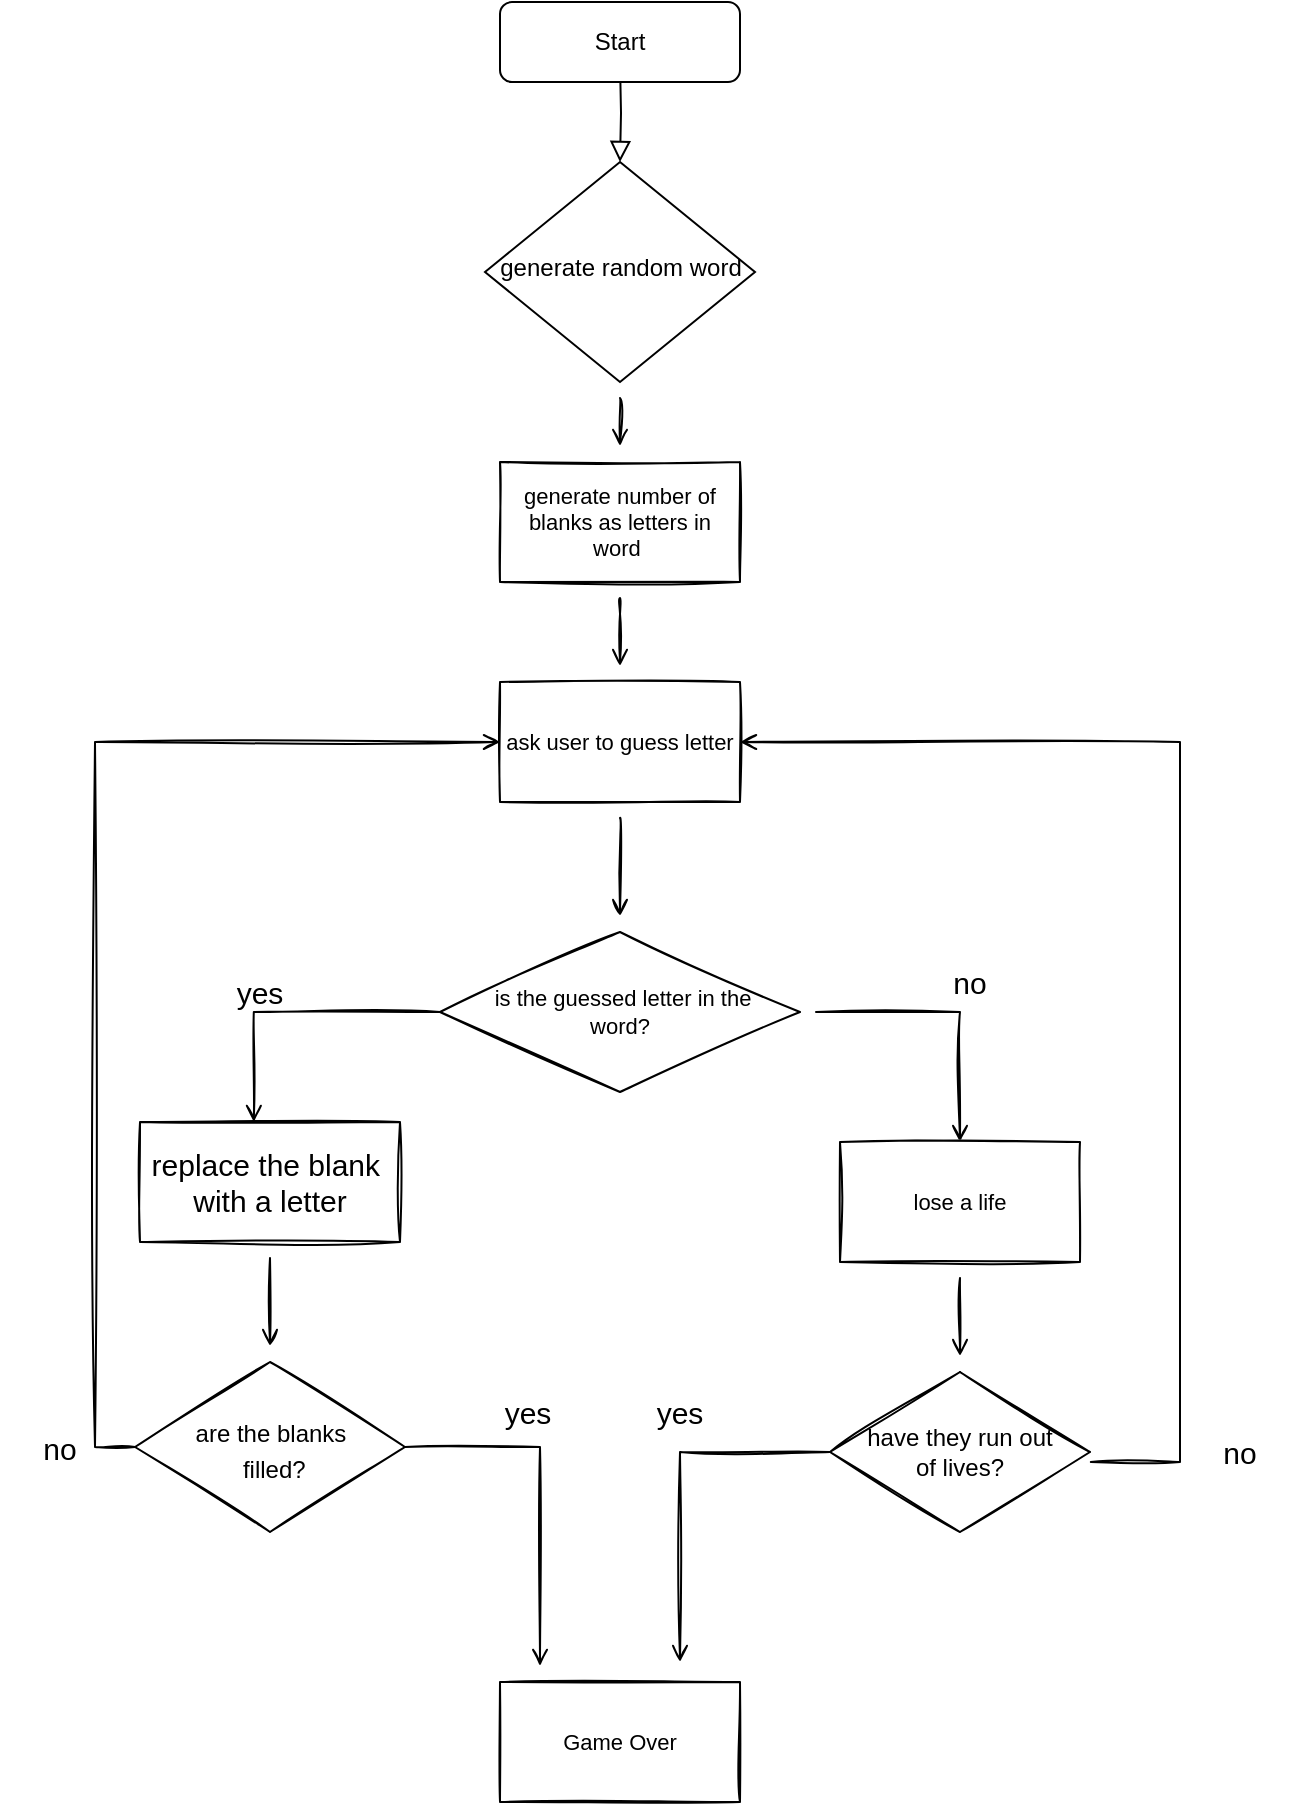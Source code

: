 <mxfile version="15.5.8" type="github">
  <diagram id="C5RBs43oDa-KdzZeNtuy" name="Page-1">
    <mxGraphModel dx="1406" dy="753" grid="1" gridSize="10" guides="1" tooltips="1" connect="1" arrows="1" fold="1" page="1" pageScale="1" pageWidth="827" pageHeight="1169" math="0" shadow="0">
      <root>
        <mxCell id="WIyWlLk6GJQsqaUBKTNV-0" />
        <mxCell id="WIyWlLk6GJQsqaUBKTNV-1" parent="WIyWlLk6GJQsqaUBKTNV-0" />
        <mxCell id="WIyWlLk6GJQsqaUBKTNV-2" value="" style="rounded=0;html=1;jettySize=auto;orthogonalLoop=1;fontSize=11;endArrow=block;endFill=0;endSize=8;strokeWidth=1;shadow=0;labelBackgroundColor=none;edgeStyle=orthogonalEdgeStyle;" parent="WIyWlLk6GJQsqaUBKTNV-1" target="WIyWlLk6GJQsqaUBKTNV-6" edge="1">
          <mxGeometry relative="1" as="geometry">
            <mxPoint x="460" y="180" as="sourcePoint" />
          </mxGeometry>
        </mxCell>
        <mxCell id="WIyWlLk6GJQsqaUBKTNV-3" value="Start" style="rounded=1;whiteSpace=wrap;html=1;fontSize=12;glass=0;strokeWidth=1;shadow=0;" parent="WIyWlLk6GJQsqaUBKTNV-1" vertex="1">
          <mxGeometry x="400" y="150" width="120" height="40" as="geometry" />
        </mxCell>
        <mxCell id="46On8KPSel6z3S9tQQvX-17" value="" style="edgeStyle=none;curved=1;rounded=0;sketch=1;hachureGap=4;orthogonalLoop=1;jettySize=auto;html=1;fontFamily=Helvetica;fontSize=11;endArrow=open;sourcePerimeterSpacing=8;targetPerimeterSpacing=8;" edge="1" parent="WIyWlLk6GJQsqaUBKTNV-1" source="WIyWlLk6GJQsqaUBKTNV-6" target="46On8KPSel6z3S9tQQvX-16">
          <mxGeometry relative="1" as="geometry" />
        </mxCell>
        <mxCell id="WIyWlLk6GJQsqaUBKTNV-6" value="generate random word" style="rhombus;whiteSpace=wrap;html=1;shadow=0;fontFamily=Helvetica;fontSize=12;align=center;strokeWidth=1;spacing=6;spacingTop=-4;" parent="WIyWlLk6GJQsqaUBKTNV-1" vertex="1">
          <mxGeometry x="392.5" y="230" width="135" height="110" as="geometry" />
        </mxCell>
        <mxCell id="46On8KPSel6z3S9tQQvX-19" value="" style="edgeStyle=none;curved=1;rounded=0;sketch=1;hachureGap=4;orthogonalLoop=1;jettySize=auto;html=1;fontFamily=Helvetica;fontSize=11;endArrow=open;sourcePerimeterSpacing=8;targetPerimeterSpacing=8;" edge="1" parent="WIyWlLk6GJQsqaUBKTNV-1" source="46On8KPSel6z3S9tQQvX-16" target="46On8KPSel6z3S9tQQvX-18">
          <mxGeometry relative="1" as="geometry" />
        </mxCell>
        <mxCell id="46On8KPSel6z3S9tQQvX-16" value="generate number of blanks as letters in word&amp;nbsp;" style="whiteSpace=wrap;html=1;sketch=1;hachureGap=4;pointerEvents=0;fontFamily=Helvetica;fontSize=11;" vertex="1" parent="WIyWlLk6GJQsqaUBKTNV-1">
          <mxGeometry x="400" y="380" width="120" height="60" as="geometry" />
        </mxCell>
        <mxCell id="46On8KPSel6z3S9tQQvX-23" value="" style="edgeStyle=none;curved=1;rounded=0;sketch=1;hachureGap=4;orthogonalLoop=1;jettySize=auto;html=1;fontFamily=Helvetica;fontSize=11;endArrow=open;sourcePerimeterSpacing=8;targetPerimeterSpacing=8;" edge="1" parent="WIyWlLk6GJQsqaUBKTNV-1" source="46On8KPSel6z3S9tQQvX-18" target="46On8KPSel6z3S9tQQvX-22">
          <mxGeometry relative="1" as="geometry" />
        </mxCell>
        <mxCell id="46On8KPSel6z3S9tQQvX-18" value="ask user to guess letter" style="whiteSpace=wrap;html=1;sketch=1;hachureGap=4;pointerEvents=0;fontFamily=Helvetica;fontSize=11;" vertex="1" parent="WIyWlLk6GJQsqaUBKTNV-1">
          <mxGeometry x="400" y="490" width="120" height="60" as="geometry" />
        </mxCell>
        <mxCell id="46On8KPSel6z3S9tQQvX-25" value="" style="edgeStyle=orthogonalEdgeStyle;rounded=0;sketch=1;hachureGap=4;orthogonalLoop=1;jettySize=auto;html=1;fontFamily=Helvetica;fontSize=11;endArrow=open;sourcePerimeterSpacing=8;targetPerimeterSpacing=8;entryX=0.5;entryY=0;entryDx=0;entryDy=0;" edge="1" parent="WIyWlLk6GJQsqaUBKTNV-1" source="46On8KPSel6z3S9tQQvX-22" target="46On8KPSel6z3S9tQQvX-24">
          <mxGeometry relative="1" as="geometry">
            <mxPoint x="640" y="630" as="targetPoint" />
          </mxGeometry>
        </mxCell>
        <mxCell id="46On8KPSel6z3S9tQQvX-35" style="edgeStyle=orthogonalEdgeStyle;rounded=0;sketch=1;hachureGap=4;orthogonalLoop=1;jettySize=auto;html=1;exitX=0;exitY=0.5;exitDx=0;exitDy=0;fontFamily=Helvetica;fontSize=15;endArrow=open;sourcePerimeterSpacing=8;targetPerimeterSpacing=8;entryX=0.438;entryY=0;entryDx=0;entryDy=0;entryPerimeter=0;" edge="1" parent="WIyWlLk6GJQsqaUBKTNV-1" source="46On8KPSel6z3S9tQQvX-22" target="46On8KPSel6z3S9tQQvX-36">
          <mxGeometry relative="1" as="geometry">
            <mxPoint x="280" y="672" as="targetPoint" />
          </mxGeometry>
        </mxCell>
        <mxCell id="46On8KPSel6z3S9tQQvX-22" value="&amp;nbsp; is the guessed letter in the&amp;nbsp;&lt;br&gt;word?" style="rhombus;whiteSpace=wrap;html=1;sketch=1;hachureGap=4;pointerEvents=0;fontFamily=Helvetica;fontSize=11;" vertex="1" parent="WIyWlLk6GJQsqaUBKTNV-1">
          <mxGeometry x="370" y="615" width="180" height="80" as="geometry" />
        </mxCell>
        <mxCell id="46On8KPSel6z3S9tQQvX-44" value="" style="edgeStyle=orthogonalEdgeStyle;rounded=0;sketch=1;hachureGap=4;orthogonalLoop=1;jettySize=auto;html=1;fontFamily=Helvetica;fontSize=12;endArrow=open;sourcePerimeterSpacing=8;targetPerimeterSpacing=8;" edge="1" parent="WIyWlLk6GJQsqaUBKTNV-1" source="46On8KPSel6z3S9tQQvX-24" target="46On8KPSel6z3S9tQQvX-43">
          <mxGeometry relative="1" as="geometry" />
        </mxCell>
        <mxCell id="46On8KPSel6z3S9tQQvX-24" value="lose a life" style="whiteSpace=wrap;html=1;sketch=1;hachureGap=4;pointerEvents=0;fontFamily=Helvetica;fontSize=11;" vertex="1" parent="WIyWlLk6GJQsqaUBKTNV-1">
          <mxGeometry x="570" y="720" width="120" height="60" as="geometry" />
        </mxCell>
        <mxCell id="46On8KPSel6z3S9tQQvX-26" value="&lt;font style=&quot;font-size: 15px&quot;&gt;no&lt;/font&gt;" style="text;strokeColor=none;fillColor=none;html=1;align=center;verticalAlign=middle;whiteSpace=wrap;rounded=0;sketch=1;hachureGap=4;pointerEvents=0;fontFamily=Helvetica;fontSize=11;" vertex="1" parent="WIyWlLk6GJQsqaUBKTNV-1">
          <mxGeometry x="610" y="620" width="50" height="40" as="geometry" />
        </mxCell>
        <mxCell id="46On8KPSel6z3S9tQQvX-29" style="edgeStyle=orthogonalEdgeStyle;rounded=0;sketch=1;hachureGap=4;orthogonalLoop=1;jettySize=auto;html=1;entryX=1;entryY=0.5;entryDx=0;entryDy=0;fontFamily=Helvetica;fontSize=11;endArrow=open;sourcePerimeterSpacing=8;targetPerimeterSpacing=8;" edge="1" parent="WIyWlLk6GJQsqaUBKTNV-1" source="46On8KPSel6z3S9tQQvX-43" target="46On8KPSel6z3S9tQQvX-18">
          <mxGeometry relative="1" as="geometry">
            <mxPoint x="690" y="860" as="sourcePoint" />
            <Array as="points">
              <mxPoint x="740" y="880" />
              <mxPoint x="740" y="520" />
            </Array>
          </mxGeometry>
        </mxCell>
        <mxCell id="46On8KPSel6z3S9tQQvX-30" value="&lt;span style=&quot;font-size: 15px&quot;&gt;no&lt;/span&gt;" style="text;strokeColor=none;fillColor=none;html=1;align=center;verticalAlign=middle;whiteSpace=wrap;rounded=0;sketch=1;hachureGap=4;pointerEvents=0;fontFamily=Helvetica;fontSize=11;" vertex="1" parent="WIyWlLk6GJQsqaUBKTNV-1">
          <mxGeometry x="740" y="860" width="60" height="30" as="geometry" />
        </mxCell>
        <mxCell id="46On8KPSel6z3S9tQQvX-31" value="Game Over" style="whiteSpace=wrap;html=1;sketch=1;hachureGap=4;pointerEvents=0;fontFamily=Helvetica;fontSize=11;" vertex="1" parent="WIyWlLk6GJQsqaUBKTNV-1">
          <mxGeometry x="400" y="990" width="120" height="60" as="geometry" />
        </mxCell>
        <mxCell id="46On8KPSel6z3S9tQQvX-33" value="yes" style="text;strokeColor=none;fillColor=none;html=1;align=center;verticalAlign=middle;whiteSpace=wrap;rounded=0;sketch=1;hachureGap=4;pointerEvents=0;fontFamily=Helvetica;fontSize=15;" vertex="1" parent="WIyWlLk6GJQsqaUBKTNV-1">
          <mxGeometry x="460" y="840" width="60" height="30" as="geometry" />
        </mxCell>
        <mxCell id="46On8KPSel6z3S9tQQvX-42" value="" style="edgeStyle=orthogonalEdgeStyle;rounded=0;sketch=1;hachureGap=4;orthogonalLoop=1;jettySize=auto;html=1;fontFamily=Helvetica;fontSize=15;endArrow=open;sourcePerimeterSpacing=8;targetPerimeterSpacing=8;" edge="1" parent="WIyWlLk6GJQsqaUBKTNV-1" source="46On8KPSel6z3S9tQQvX-36" target="46On8KPSel6z3S9tQQvX-41">
          <mxGeometry relative="1" as="geometry" />
        </mxCell>
        <mxCell id="46On8KPSel6z3S9tQQvX-36" value="replace the blank&amp;nbsp;&lt;br&gt;with a letter" style="rounded=0;whiteSpace=wrap;html=1;sketch=1;hachureGap=4;pointerEvents=0;fontFamily=Helvetica;fontSize=15;" vertex="1" parent="WIyWlLk6GJQsqaUBKTNV-1">
          <mxGeometry x="220" y="710" width="130" height="60" as="geometry" />
        </mxCell>
        <mxCell id="46On8KPSel6z3S9tQQvX-39" value="yes" style="text;strokeColor=none;fillColor=none;html=1;align=center;verticalAlign=middle;whiteSpace=wrap;rounded=0;sketch=1;hachureGap=4;pointerEvents=0;fontFamily=Helvetica;fontSize=15;" vertex="1" parent="WIyWlLk6GJQsqaUBKTNV-1">
          <mxGeometry x="250" y="630" width="60" height="30" as="geometry" />
        </mxCell>
        <mxCell id="46On8KPSel6z3S9tQQvX-49" style="edgeStyle=orthogonalEdgeStyle;rounded=0;sketch=1;hachureGap=4;orthogonalLoop=1;jettySize=auto;html=1;exitX=1;exitY=0.5;exitDx=0;exitDy=0;fontFamily=Helvetica;fontSize=12;endArrow=open;sourcePerimeterSpacing=8;targetPerimeterSpacing=8;" edge="1" parent="WIyWlLk6GJQsqaUBKTNV-1" source="46On8KPSel6z3S9tQQvX-41" target="46On8KPSel6z3S9tQQvX-31">
          <mxGeometry relative="1" as="geometry">
            <mxPoint x="430" y="990" as="targetPoint" />
            <Array as="points">
              <mxPoint x="420" y="873" />
            </Array>
          </mxGeometry>
        </mxCell>
        <mxCell id="46On8KPSel6z3S9tQQvX-51" style="edgeStyle=orthogonalEdgeStyle;rounded=0;sketch=1;hachureGap=4;orthogonalLoop=1;jettySize=auto;html=1;exitX=0;exitY=0.5;exitDx=0;exitDy=0;entryX=0;entryY=0.5;entryDx=0;entryDy=0;fontFamily=Helvetica;fontSize=12;endArrow=open;sourcePerimeterSpacing=8;targetPerimeterSpacing=8;" edge="1" parent="WIyWlLk6GJQsqaUBKTNV-1" source="46On8KPSel6z3S9tQQvX-41" target="46On8KPSel6z3S9tQQvX-18">
          <mxGeometry relative="1" as="geometry" />
        </mxCell>
        <mxCell id="46On8KPSel6z3S9tQQvX-41" value="&lt;font style=&quot;font-size: 12px&quot;&gt;are the blanks&lt;br&gt;&amp;nbsp;filled?&lt;/font&gt;" style="rhombus;whiteSpace=wrap;html=1;sketch=1;hachureGap=4;pointerEvents=0;fontFamily=Helvetica;fontSize=15;" vertex="1" parent="WIyWlLk6GJQsqaUBKTNV-1">
          <mxGeometry x="217.5" y="830" width="135" height="85" as="geometry" />
        </mxCell>
        <mxCell id="46On8KPSel6z3S9tQQvX-47" style="edgeStyle=orthogonalEdgeStyle;rounded=0;sketch=1;hachureGap=4;orthogonalLoop=1;jettySize=auto;html=1;exitX=0;exitY=0.5;exitDx=0;exitDy=0;fontFamily=Helvetica;fontSize=12;endArrow=open;sourcePerimeterSpacing=8;targetPerimeterSpacing=8;" edge="1" parent="WIyWlLk6GJQsqaUBKTNV-1" source="46On8KPSel6z3S9tQQvX-43">
          <mxGeometry relative="1" as="geometry">
            <mxPoint x="490" y="980" as="targetPoint" />
            <Array as="points">
              <mxPoint x="490" y="875" />
            </Array>
          </mxGeometry>
        </mxCell>
        <mxCell id="46On8KPSel6z3S9tQQvX-43" value="have they run out&lt;br&gt;of lives?" style="rhombus;whiteSpace=wrap;html=1;sketch=1;hachureGap=4;pointerEvents=0;fontFamily=Helvetica;fontSize=12;" vertex="1" parent="WIyWlLk6GJQsqaUBKTNV-1">
          <mxGeometry x="565" y="835" width="130" height="80" as="geometry" />
        </mxCell>
        <mxCell id="46On8KPSel6z3S9tQQvX-50" value="yes" style="text;strokeColor=none;fillColor=none;html=1;align=center;verticalAlign=middle;whiteSpace=wrap;rounded=0;sketch=1;hachureGap=4;pointerEvents=0;fontFamily=Helvetica;fontSize=15;" vertex="1" parent="WIyWlLk6GJQsqaUBKTNV-1">
          <mxGeometry x="384" y="840" width="60" height="30" as="geometry" />
        </mxCell>
        <mxCell id="46On8KPSel6z3S9tQQvX-52" value="no" style="text;strokeColor=none;fillColor=none;html=1;align=center;verticalAlign=middle;whiteSpace=wrap;rounded=0;sketch=1;hachureGap=4;pointerEvents=0;fontFamily=Helvetica;fontSize=15;" vertex="1" parent="WIyWlLk6GJQsqaUBKTNV-1">
          <mxGeometry x="150" y="857.5" width="60" height="30" as="geometry" />
        </mxCell>
      </root>
    </mxGraphModel>
  </diagram>
</mxfile>
